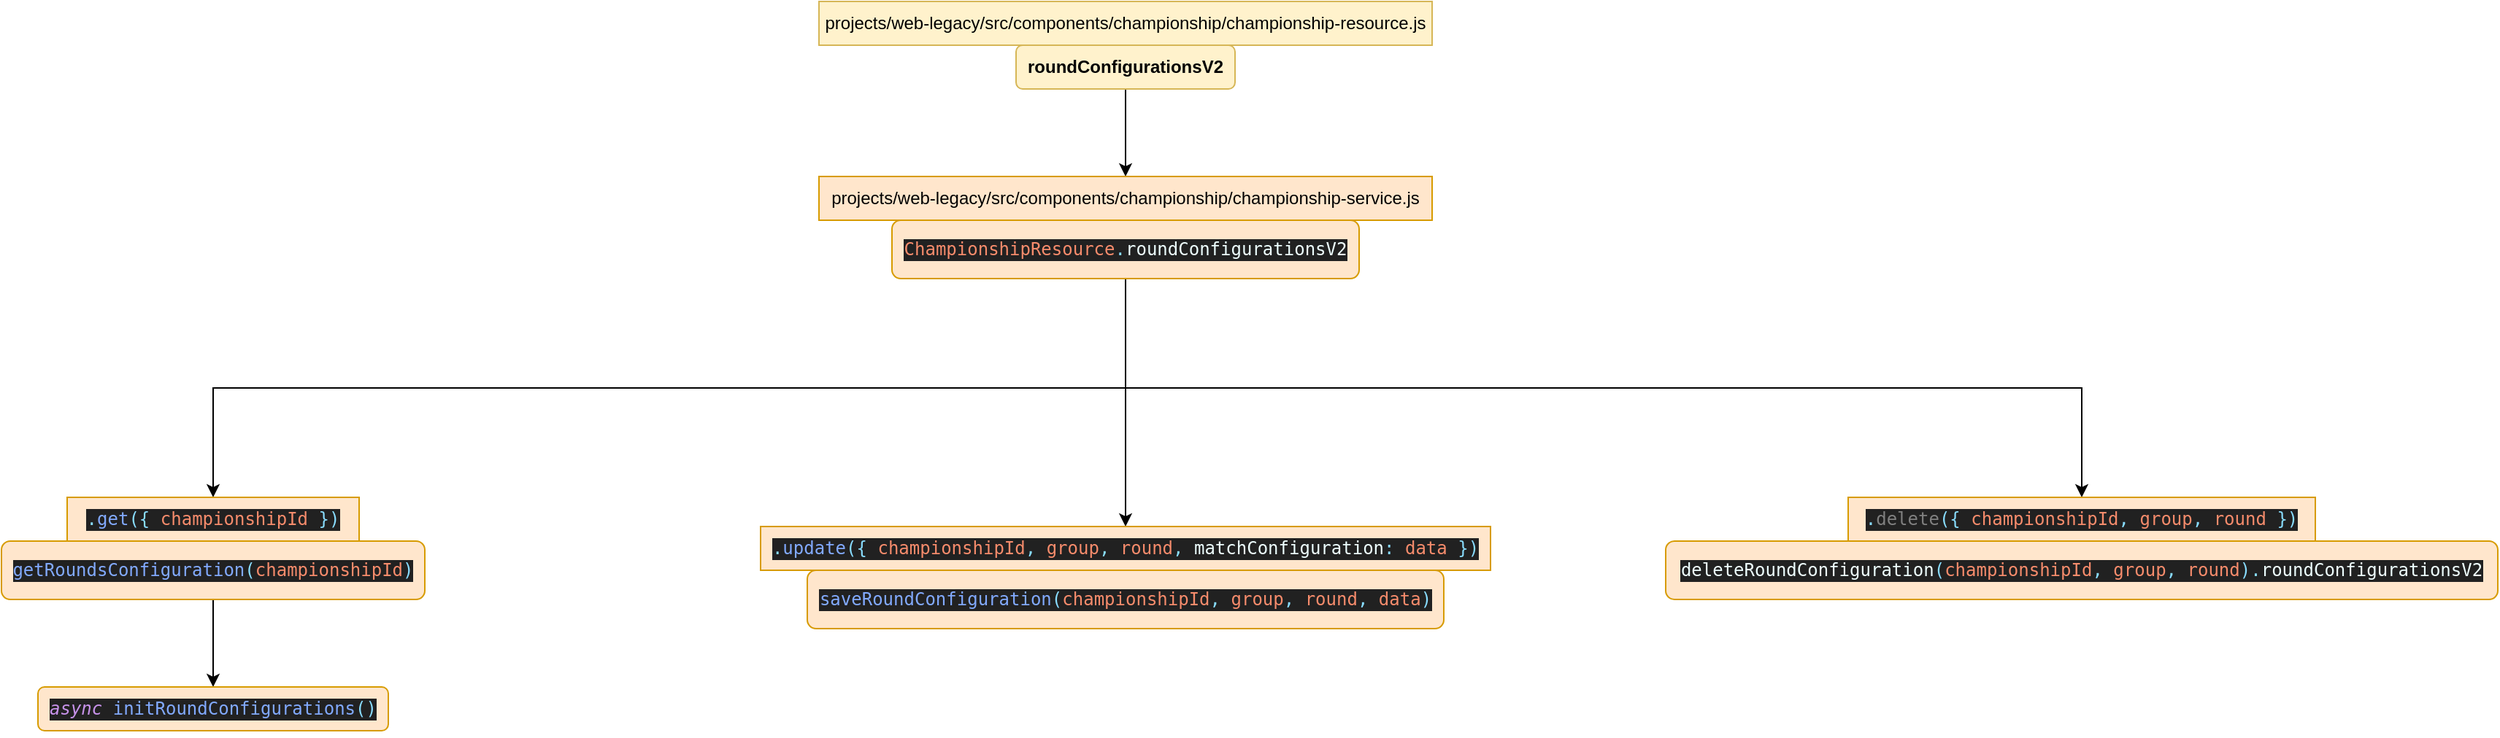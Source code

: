 <mxfile version="15.8.2" type="github">
  <diagram id="A9shFKVxgVjvNORWsFR0" name="Page-1">
    <mxGraphModel dx="1854" dy="1191" grid="1" gridSize="10" guides="1" tooltips="1" connect="1" arrows="1" fold="1" page="1" pageScale="1" pageWidth="827" pageHeight="1169" math="0" shadow="0">
      <root>
        <mxCell id="0" />
        <mxCell id="1" parent="0" />
        <mxCell id="TDJwxzEHmnlwG1z5ixTr-6" style="edgeStyle=orthogonalEdgeStyle;rounded=0;orthogonalLoop=1;jettySize=auto;html=1;exitX=0.5;exitY=1;exitDx=0;exitDy=0;entryX=0.5;entryY=0;entryDx=0;entryDy=0;" edge="1" parent="1" source="TDJwxzEHmnlwG1z5ixTr-1" target="TDJwxzEHmnlwG1z5ixTr-5">
          <mxGeometry relative="1" as="geometry" />
        </mxCell>
        <mxCell id="TDJwxzEHmnlwG1z5ixTr-1" value="&lt;b&gt;roundConfigurationsV2&lt;/b&gt;" style="rounded=1;whiteSpace=wrap;html=1;fillColor=#fff2cc;strokeColor=#d6b656;" vertex="1" parent="1">
          <mxGeometry x="745" y="180" width="150" height="30" as="geometry" />
        </mxCell>
        <mxCell id="TDJwxzEHmnlwG1z5ixTr-2" value="projects/web-legacy/src/components/championship/championship-resource.js" style="text;html=1;strokeColor=#d6b656;fillColor=#fff2cc;align=center;verticalAlign=middle;whiteSpace=wrap;rounded=0;" vertex="1" parent="1">
          <mxGeometry x="610" y="150" width="420" height="30" as="geometry" />
        </mxCell>
        <mxCell id="TDJwxzEHmnlwG1z5ixTr-11" style="edgeStyle=orthogonalEdgeStyle;rounded=0;orthogonalLoop=1;jettySize=auto;html=1;exitX=0.5;exitY=1;exitDx=0;exitDy=0;entryX=0.5;entryY=0;entryDx=0;entryDy=0;" edge="1" parent="1" source="TDJwxzEHmnlwG1z5ixTr-3" target="TDJwxzEHmnlwG1z5ixTr-10">
          <mxGeometry relative="1" as="geometry">
            <mxPoint x="530" y="390" as="targetPoint" />
          </mxGeometry>
        </mxCell>
        <mxCell id="TDJwxzEHmnlwG1z5ixTr-14" style="edgeStyle=orthogonalEdgeStyle;rounded=0;orthogonalLoop=1;jettySize=auto;html=1;exitX=0.5;exitY=1;exitDx=0;exitDy=0;entryX=0.5;entryY=0;entryDx=0;entryDy=0;" edge="1" parent="1" source="TDJwxzEHmnlwG1z5ixTr-3" target="TDJwxzEHmnlwG1z5ixTr-13">
          <mxGeometry relative="1" as="geometry" />
        </mxCell>
        <mxCell id="TDJwxzEHmnlwG1z5ixTr-16" style="edgeStyle=orthogonalEdgeStyle;rounded=0;orthogonalLoop=1;jettySize=auto;html=1;exitX=0.5;exitY=1;exitDx=0;exitDy=0;entryX=0.5;entryY=0;entryDx=0;entryDy=0;" edge="1" parent="1" source="TDJwxzEHmnlwG1z5ixTr-3" target="TDJwxzEHmnlwG1z5ixTr-15">
          <mxGeometry relative="1" as="geometry" />
        </mxCell>
        <mxCell id="TDJwxzEHmnlwG1z5ixTr-3" value="&lt;pre style=&quot;background-color: #212121 ; color: #eeffff ; font-family: &amp;#34;menlo&amp;#34; , monospace ; font-size: 9.0pt&quot;&gt;&lt;span style=&quot;color: #f78c6c&quot;&gt;ChampionshipResource&lt;/span&gt;&lt;span style=&quot;color: #89ddff&quot;&gt;.&lt;/span&gt;roundConfigurationsV2&lt;/pre&gt;" style="rounded=1;whiteSpace=wrap;html=1;fillColor=#ffe6cc;strokeColor=#d79b00;" vertex="1" parent="1">
          <mxGeometry x="660" y="300" width="320" height="40" as="geometry" />
        </mxCell>
        <mxCell id="TDJwxzEHmnlwG1z5ixTr-5" value="projects/web-legacy/src/components/championship/championship-service.js" style="text;html=1;strokeColor=#d79b00;fillColor=#ffe6cc;align=center;verticalAlign=middle;whiteSpace=wrap;rounded=0;" vertex="1" parent="1">
          <mxGeometry x="610" y="270" width="420" height="30" as="geometry" />
        </mxCell>
        <mxCell id="TDJwxzEHmnlwG1z5ixTr-7" value="&lt;pre style=&quot;background-color: #212121 ; color: #eeffff ; font-family: &amp;#34;menlo&amp;#34; , monospace ; font-size: 9.0pt&quot;&gt;deleteRoundConfiguration&lt;span style=&quot;font-family: &amp;#34;menlo&amp;#34; , monospace ; font-size: 9pt ; color: rgb(137 , 221 , 255)&quot;&gt;(&lt;/span&gt;&lt;span style=&quot;font-family: &amp;#34;menlo&amp;#34; , monospace ; font-size: 9pt ; color: rgb(247 , 140 , 108)&quot;&gt;championshipId&lt;/span&gt;&lt;span style=&quot;font-family: &amp;#34;menlo&amp;#34; , monospace ; font-size: 9pt ; color: rgb(137 , 221 , 255)&quot;&gt;, &lt;/span&gt;&lt;span style=&quot;font-family: &amp;#34;menlo&amp;#34; , monospace ; font-size: 9pt ; color: rgb(247 , 140 , 108)&quot;&gt;group&lt;/span&gt;&lt;span style=&quot;font-family: &amp;#34;menlo&amp;#34; , monospace ; font-size: 9pt ; color: rgb(137 , 221 , 255)&quot;&gt;, &lt;/span&gt;&lt;span style=&quot;font-family: &amp;#34;menlo&amp;#34; , monospace ; font-size: 9pt ; color: rgb(247 , 140 , 108)&quot;&gt;round&lt;/span&gt;&lt;span style=&quot;font-family: &amp;#34;menlo&amp;#34; , monospace ; font-size: 9pt ; color: rgb(137 , 221 , 255)&quot;&gt;)&lt;/span&gt;&lt;span style=&quot;color: #89ddff&quot;&gt;.&lt;/span&gt;roundConfigurationsV2&lt;/pre&gt;" style="rounded=1;whiteSpace=wrap;html=1;fillColor=#ffe6cc;strokeColor=#d79b00;" vertex="1" parent="1">
          <mxGeometry x="1190" y="520" width="570" height="40" as="geometry" />
        </mxCell>
        <mxCell id="TDJwxzEHmnlwG1z5ixTr-8" value="&lt;pre style=&quot;background-color: #212121 ; color: #eeffff ; font-family: &amp;#34;menlo&amp;#34; , monospace ; font-size: 9.0pt&quot;&gt;&lt;pre style=&quot;font-family: &amp;#34;menlo&amp;#34; , monospace ; font-size: 9pt&quot;&gt;&lt;span style=&quot;color: #82aaff&quot;&gt;saveRoundConfiguration&lt;/span&gt;&lt;span style=&quot;color: #89ddff&quot;&gt;(&lt;/span&gt;&lt;span style=&quot;color: #f78c6c&quot;&gt;championshipId&lt;/span&gt;&lt;span style=&quot;color: #89ddff&quot;&gt;, &lt;/span&gt;&lt;span style=&quot;color: #f78c6c&quot;&gt;group&lt;/span&gt;&lt;span style=&quot;color: #89ddff&quot;&gt;, &lt;/span&gt;&lt;span style=&quot;color: #f78c6c&quot;&gt;round&lt;/span&gt;&lt;span style=&quot;color: #89ddff&quot;&gt;, &lt;/span&gt;&lt;span style=&quot;color: #f78c6c&quot;&gt;data&lt;/span&gt;&lt;span style=&quot;color: #89ddff&quot;&gt;)&lt;/span&gt;&lt;/pre&gt;&lt;/pre&gt;" style="rounded=1;whiteSpace=wrap;html=1;fillColor=#ffe6cc;strokeColor=#d79b00;" vertex="1" parent="1">
          <mxGeometry x="602" y="540" width="436" height="40" as="geometry" />
        </mxCell>
        <mxCell id="TDJwxzEHmnlwG1z5ixTr-18" style="edgeStyle=orthogonalEdgeStyle;rounded=0;orthogonalLoop=1;jettySize=auto;html=1;exitX=0.5;exitY=1;exitDx=0;exitDy=0;entryX=0.5;entryY=0;entryDx=0;entryDy=0;" edge="1" parent="1" source="TDJwxzEHmnlwG1z5ixTr-9" target="TDJwxzEHmnlwG1z5ixTr-17">
          <mxGeometry relative="1" as="geometry" />
        </mxCell>
        <mxCell id="TDJwxzEHmnlwG1z5ixTr-9" value="&lt;pre style=&quot;background-color: #212121 ; color: #eeffff ; font-family: &amp;#34;menlo&amp;#34; , monospace ; font-size: 9.0pt&quot;&gt;&lt;pre style=&quot;font-family: &amp;#34;menlo&amp;#34; , monospace ; font-size: 9pt&quot;&gt;&lt;span style=&quot;color: #82aaff&quot;&gt;getRoundsConfiguration&lt;/span&gt;&lt;span style=&quot;color: #89ddff&quot;&gt;(&lt;/span&gt;&lt;span style=&quot;color: #f78c6c&quot;&gt;championshipId&lt;/span&gt;&lt;span style=&quot;color: #89ddff&quot;&gt;)&lt;/span&gt;&lt;/pre&gt;&lt;/pre&gt;" style="rounded=1;whiteSpace=wrap;html=1;fillColor=#ffe6cc;strokeColor=#d79b00;" vertex="1" parent="1">
          <mxGeometry x="50" y="520" width="290" height="40" as="geometry" />
        </mxCell>
        <mxCell id="TDJwxzEHmnlwG1z5ixTr-10" value="&lt;pre style=&quot;background-color: #212121 ; color: #eeffff ; font-family: &amp;quot;menlo&amp;quot; , monospace ; font-size: 9.0pt&quot;&gt;&lt;span style=&quot;color: #89ddff&quot;&gt;.&lt;/span&gt;&lt;span style=&quot;color: #82aaff&quot;&gt;get&lt;/span&gt;&lt;span style=&quot;color: #89ddff&quot;&gt;({ &lt;/span&gt;&lt;span style=&quot;color: #f78c6c&quot;&gt;championshipId &lt;/span&gt;&lt;span style=&quot;color: #89ddff&quot;&gt;})&lt;/span&gt;&lt;/pre&gt;" style="text;html=1;strokeColor=#d79b00;fillColor=#ffe6cc;align=center;verticalAlign=middle;whiteSpace=wrap;rounded=0;" vertex="1" parent="1">
          <mxGeometry x="95" y="490" width="200" height="30" as="geometry" />
        </mxCell>
        <mxCell id="TDJwxzEHmnlwG1z5ixTr-13" value="&lt;pre style=&quot;background-color: #212121 ; color: #eeffff ; font-family: &amp;quot;menlo&amp;quot; , monospace ; font-size: 9.0pt&quot;&gt;&lt;span style=&quot;color: #89ddff&quot;&gt;.&lt;/span&gt;&lt;span style=&quot;color: #82aaff&quot;&gt;update&lt;/span&gt;&lt;span style=&quot;color: #89ddff&quot;&gt;({ &lt;/span&gt;&lt;span style=&quot;color: #f78c6c&quot;&gt;championshipId&lt;/span&gt;&lt;span style=&quot;color: #89ddff&quot;&gt;, &lt;/span&gt;&lt;span style=&quot;color: #f78c6c&quot;&gt;group&lt;/span&gt;&lt;span style=&quot;color: #89ddff&quot;&gt;, &lt;/span&gt;&lt;span style=&quot;color: #f78c6c&quot;&gt;round&lt;/span&gt;&lt;span style=&quot;color: #89ddff&quot;&gt;, &lt;/span&gt;matchConfiguration&lt;span style=&quot;color: #89ddff&quot;&gt;: &lt;/span&gt;&lt;span style=&quot;color: #f78c6c&quot;&gt;data &lt;/span&gt;&lt;span style=&quot;color: #89ddff&quot;&gt;})&lt;/span&gt;&lt;/pre&gt;" style="text;html=1;strokeColor=#d79b00;fillColor=#ffe6cc;align=center;verticalAlign=middle;whiteSpace=wrap;rounded=0;" vertex="1" parent="1">
          <mxGeometry x="570" y="510" width="500" height="30" as="geometry" />
        </mxCell>
        <mxCell id="TDJwxzEHmnlwG1z5ixTr-15" value="&lt;pre style=&quot;background-color: #212121 ; color: #eeffff ; font-family: &amp;quot;menlo&amp;quot; , monospace ; font-size: 9.0pt&quot;&gt;&lt;span style=&quot;color: #89ddff&quot;&gt;.&lt;/span&gt;&lt;span style=&quot;color: #808080&quot;&gt;delete&lt;/span&gt;&lt;span style=&quot;color: #89ddff&quot;&gt;({ &lt;/span&gt;&lt;span style=&quot;color: #f78c6c&quot;&gt;championshipId&lt;/span&gt;&lt;span style=&quot;color: #89ddff&quot;&gt;, &lt;/span&gt;&lt;span style=&quot;color: #f78c6c&quot;&gt;group&lt;/span&gt;&lt;span style=&quot;color: #89ddff&quot;&gt;, &lt;/span&gt;&lt;span style=&quot;color: #f78c6c&quot;&gt;round &lt;/span&gt;&lt;span style=&quot;color: #89ddff&quot;&gt;})&lt;/span&gt;&lt;/pre&gt;" style="text;html=1;strokeColor=#d79b00;fillColor=#ffe6cc;align=center;verticalAlign=middle;whiteSpace=wrap;rounded=0;" vertex="1" parent="1">
          <mxGeometry x="1315" y="490" width="320" height="30" as="geometry" />
        </mxCell>
        <mxCell id="TDJwxzEHmnlwG1z5ixTr-17" value="&lt;pre style=&quot;background-color: #212121 ; color: #eeffff ; font-family: &amp;quot;menlo&amp;quot; , monospace ; font-size: 9.0pt&quot;&gt;&lt;span style=&quot;color: #c792ea ; font-style: italic&quot;&gt;async &lt;/span&gt;&lt;span style=&quot;color: #82aaff&quot;&gt;initRoundConfigurations&lt;/span&gt;&lt;span style=&quot;color: #89ddff&quot;&gt;()&lt;/span&gt;&lt;/pre&gt;" style="rounded=1;whiteSpace=wrap;html=1;fillColor=#ffe6cc;strokeColor=#d79b00;" vertex="1" parent="1">
          <mxGeometry x="75" y="620" width="240" height="30" as="geometry" />
        </mxCell>
      </root>
    </mxGraphModel>
  </diagram>
</mxfile>
